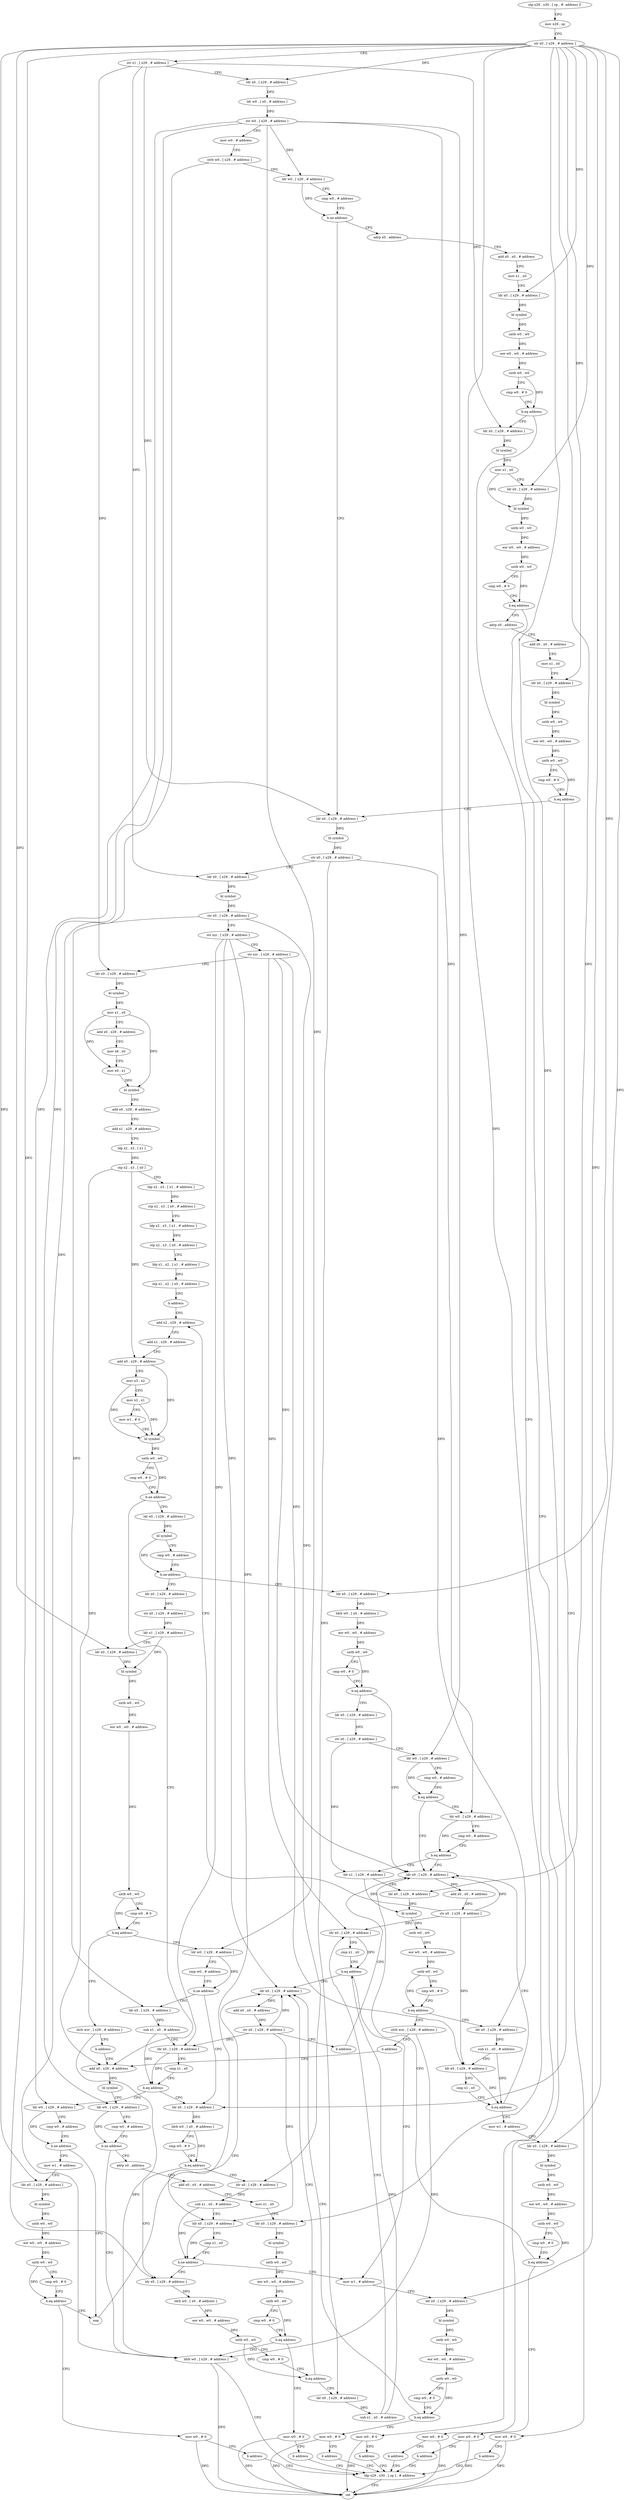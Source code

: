 digraph "func" {
"122748" [label = "stp x29 , x30 , [ sp , #- address ]!" ]
"122752" [label = "mov x29 , sp" ]
"122756" [label = "str x0 , [ x29 , # address ]" ]
"122760" [label = "str x1 , [ x29 , # address ]" ]
"122764" [label = "ldr x0 , [ x29 , # address ]" ]
"122768" [label = "ldr w0 , [ x0 , # address ]" ]
"122772" [label = "str w0 , [ x29 , # address ]" ]
"122776" [label = "mov w0 , # address" ]
"122780" [label = "strb w0 , [ x29 , # address ]" ]
"122784" [label = "ldr w0 , [ x29 , # address ]" ]
"122788" [label = "cmp w0 , # address" ]
"122792" [label = "b.ne address" ]
"122940" [label = "ldr x0 , [ x29 , # address ]" ]
"122796" [label = "adrp x0 , address" ]
"122944" [label = "bl symbol" ]
"122948" [label = "str x0 , [ x29 , # address ]" ]
"122952" [label = "ldr x0 , [ x29 , # address ]" ]
"122956" [label = "bl symbol" ]
"122960" [label = "str x0 , [ x29 , # address ]" ]
"122964" [label = "str xzr , [ x29 , # address ]" ]
"122968" [label = "str xzr , [ x29 , # address ]" ]
"122972" [label = "ldr x0 , [ x29 , # address ]" ]
"122976" [label = "bl symbol" ]
"122980" [label = "mov x1 , x0" ]
"122984" [label = "add x0 , x29 , # address" ]
"122988" [label = "mov x8 , x0" ]
"122992" [label = "mov x0 , x1" ]
"122996" [label = "bl symbol" ]
"123000" [label = "add x0 , x29 , # address" ]
"123004" [label = "add x1 , x29 , # address" ]
"123008" [label = "ldp x2 , x3 , [ x1 ]" ]
"123012" [label = "stp x2 , x3 , [ x0 ]" ]
"123016" [label = "ldp x2 , x3 , [ x1 , # address ]" ]
"123020" [label = "stp x2 , x3 , [ x0 , # address ]" ]
"123024" [label = "ldp x2 , x3 , [ x1 , # address ]" ]
"123028" [label = "stp x2 , x3 , [ x0 , # address ]" ]
"123032" [label = "ldp x1 , x2 , [ x1 , # address ]" ]
"123036" [label = "stp x1 , x2 , [ x0 , # address ]" ]
"123040" [label = "b address" ]
"123500" [label = "add x2 , x29 , # address" ]
"122800" [label = "add x0 , x0 , # address" ]
"122804" [label = "mov x1 , x0" ]
"122808" [label = "ldr x0 , [ x29 , # address ]" ]
"122812" [label = "bl symbol" ]
"122816" [label = "uxtb w0 , w0" ]
"122820" [label = "eor w0 , w0 , # address" ]
"122824" [label = "uxtb w0 , w0" ]
"122828" [label = "cmp w0 , # 0" ]
"122832" [label = "b.eq address" ]
"122844" [label = "ldr x0 , [ x29 , # address ]" ]
"122836" [label = "mov w0 , # 0" ]
"123504" [label = "add x1 , x29 , # address" ]
"123508" [label = "add x0 , x29 , # address" ]
"123512" [label = "mov x3 , x2" ]
"123516" [label = "mov x2 , x1" ]
"123520" [label = "mov w1 , # 0" ]
"123524" [label = "bl symbol" ]
"123528" [label = "uxtb w0 , w0" ]
"123532" [label = "cmp w0 , # 0" ]
"123536" [label = "b.ne address" ]
"123044" [label = "ldr x0 , [ x29 , # address ]" ]
"123540" [label = "add x0 , x29 , # address" ]
"122848" [label = "bl symbol" ]
"122852" [label = "mov x1 , x0" ]
"122856" [label = "ldr x0 , [ x29 , # address ]" ]
"122860" [label = "bl symbol" ]
"122864" [label = "uxtb w0 , w0" ]
"122868" [label = "eor w0 , w0 , # address" ]
"122872" [label = "uxtb w0 , w0" ]
"122876" [label = "cmp w0 , # 0" ]
"122880" [label = "b.eq address" ]
"122892" [label = "adrp x0 , address" ]
"122884" [label = "mov w0 , # 0" ]
"122840" [label = "b address" ]
"123612" [label = "ldp x29 , x30 , [ sp ] , # address" ]
"123048" [label = "bl symbol" ]
"123052" [label = "cmp w0 , # address" ]
"123056" [label = "b.ne address" ]
"123332" [label = "ldr x0 , [ x29 , # address ]" ]
"123060" [label = "ldr x0 , [ x29 , # address ]" ]
"123544" [label = "bl symbol" ]
"123548" [label = "ldr w0 , [ x29 , # address ]" ]
"123552" [label = "cmp w0 , # address" ]
"123556" [label = "b.ne address" ]
"123608" [label = "ldrb w0 , [ x29 , # address ]" ]
"123560" [label = "adrp x0 , address" ]
"122896" [label = "add x0 , x0 , # address" ]
"122900" [label = "mov x1 , x0" ]
"122904" [label = "ldr x0 , [ x29 , # address ]" ]
"122908" [label = "bl symbol" ]
"122912" [label = "uxtb w0 , w0" ]
"122916" [label = "eor w0 , w0 , # address" ]
"122920" [label = "uxtb w0 , w0" ]
"122924" [label = "cmp w0 , # 0" ]
"122928" [label = "b.eq address" ]
"122932" [label = "mov w0 , # 0" ]
"122888" [label = "b address" ]
"123616" [label = "ret" ]
"123336" [label = "ldrb w0 , [ x0 , # address ]" ]
"123340" [label = "eor w0 , w0 , # address" ]
"123344" [label = "uxtb w0 , w0" ]
"123348" [label = "cmp w0 , # 0" ]
"123352" [label = "b.eq address" ]
"123488" [label = "ldr x0 , [ x29 , # address ]" ]
"123356" [label = "ldr x0 , [ x29 , # address ]" ]
"123064" [label = "str x0 , [ x29 , # address ]" ]
"123068" [label = "ldr x1 , [ x29 , # address ]" ]
"123072" [label = "ldr x0 , [ x29 , # address ]" ]
"123076" [label = "bl symbol" ]
"123080" [label = "uxtb w0 , w0" ]
"123084" [label = "eor w0 , w0 , # address" ]
"123088" [label = "uxtb w0 , w0" ]
"123092" [label = "cmp w0 , # 0" ]
"123096" [label = "b.eq address" ]
"123108" [label = "ldr w0 , [ x29 , # address ]" ]
"123100" [label = "strb wzr , [ x29 , # address ]" ]
"123564" [label = "add x0 , x0 , # address" ]
"123568" [label = "mov x1 , x0" ]
"123572" [label = "ldr x0 , [ x29 , # address ]" ]
"123576" [label = "bl symbol" ]
"123580" [label = "uxtb w0 , w0" ]
"123584" [label = "eor w0 , w0 , # address" ]
"123588" [label = "uxtb w0 , w0" ]
"123592" [label = "cmp w0 , # 0" ]
"123596" [label = "b.eq address" ]
"123600" [label = "mov w0 , # 0" ]
"122936" [label = "b address" ]
"123492" [label = "add x0 , x0 , # address" ]
"123496" [label = "str x0 , [ x29 , # address ]" ]
"123360" [label = "str x0 , [ x29 , # address ]" ]
"123364" [label = "ldr w0 , [ x29 , # address ]" ]
"123368" [label = "cmp w0 , # address" ]
"123372" [label = "b.eq address" ]
"123376" [label = "ldr w0 , [ x29 , # address ]" ]
"123112" [label = "cmp w0 , # address" ]
"123116" [label = "b.ne address" ]
"123192" [label = "ldr x0 , [ x29 , # address ]" ]
"123120" [label = "ldr x0 , [ x29 , # address ]" ]
"123104" [label = "b address" ]
"123604" [label = "b address" ]
"123380" [label = "cmp w0 , # address" ]
"123384" [label = "b.eq address" ]
"123388" [label = "ldr x1 , [ x29 , # address ]" ]
"123196" [label = "ldrb w0 , [ x0 , # address ]" ]
"123200" [label = "cmp w0 , # 0" ]
"123204" [label = "b.eq address" ]
"123228" [label = "ldr x0 , [ x29 , # address ]" ]
"123208" [label = "ldr x0 , [ x29 , # address ]" ]
"123124" [label = "sub x1 , x0 , # address" ]
"123128" [label = "ldr x0 , [ x29 , # address ]" ]
"123132" [label = "cmp x1 , x0" ]
"123136" [label = "b.eq address" ]
"123140" [label = "ldr w0 , [ x29 , # address ]" ]
"123392" [label = "ldr x0 , [ x29 , # address ]" ]
"123396" [label = "bl symbol" ]
"123400" [label = "uxtb w0 , w0" ]
"123404" [label = "eor w0 , w0 , # address" ]
"123408" [label = "uxtb w0 , w0" ]
"123412" [label = "cmp w0 , # 0" ]
"123416" [label = "b.eq address" ]
"123428" [label = "ldr x0 , [ x29 , # address ]" ]
"123420" [label = "strb wzr , [ x29 , # address ]" ]
"123232" [label = "ldrb w0 , [ x0 , # address ]" ]
"123236" [label = "eor w0 , w0 , # address" ]
"123240" [label = "uxtb w0 , w0" ]
"123244" [label = "cmp w0 , # 0" ]
"123248" [label = "b.eq address" ]
"123316" [label = "ldr x0 , [ x29 , # address ]" ]
"123252" [label = "ldr x0 , [ x29 , # address ]" ]
"123212" [label = "sub x1 , x0 , # address" ]
"123216" [label = "ldr x0 , [ x29 , # address ]" ]
"123220" [label = "cmp x1 , x0" ]
"123224" [label = "b.ne address" ]
"123272" [label = "mov w1 , # address" ]
"123144" [label = "cmp w0 , # address" ]
"123148" [label = "b.ne address" ]
"123312" [label = "nop" ]
"123152" [label = "mov w1 , # address" ]
"123432" [label = "sub x1 , x0 , # address" ]
"123436" [label = "ldr x0 , [ x29 , # address ]" ]
"123440" [label = "cmp x1 , x0" ]
"123444" [label = "b.eq address" ]
"123448" [label = "mov w1 , # address" ]
"123424" [label = "b address" ]
"123320" [label = "add x0 , x0 , # address" ]
"123324" [label = "str x0 , [ x29 , # address ]" ]
"123328" [label = "b address" ]
"123256" [label = "sub x1 , x0 , # address" ]
"123260" [label = "ldr x0 , [ x29 , # address ]" ]
"123264" [label = "cmp x1 , x0" ]
"123268" [label = "b.eq address" ]
"123276" [label = "ldr x0 , [ x29 , # address ]" ]
"123280" [label = "bl symbol" ]
"123284" [label = "uxtb w0 , w0" ]
"123288" [label = "eor w0 , w0 , # address" ]
"123292" [label = "uxtb w0 , w0" ]
"123296" [label = "cmp w0 , # 0" ]
"123300" [label = "b.eq address" ]
"123304" [label = "mov w0 , # 0" ]
"123156" [label = "ldr x0 , [ x29 , # address ]" ]
"123160" [label = "bl symbol" ]
"123164" [label = "uxtb w0 , w0" ]
"123168" [label = "eor w0 , w0 , # address" ]
"123172" [label = "uxtb w0 , w0" ]
"123176" [label = "cmp w0 , # 0" ]
"123180" [label = "b.eq address" ]
"123184" [label = "mov w0 , # 0" ]
"123452" [label = "ldr x0 , [ x29 , # address ]" ]
"123456" [label = "bl symbol" ]
"123460" [label = "uxtb w0 , w0" ]
"123464" [label = "eor w0 , w0 , # address" ]
"123468" [label = "uxtb w0 , w0" ]
"123472" [label = "cmp w0 , # 0" ]
"123476" [label = "b.eq address" ]
"123480" [label = "mov w0 , # 0" ]
"123308" [label = "b address" ]
"123188" [label = "b address" ]
"123484" [label = "b address" ]
"122748" -> "122752" [ label = "CFG" ]
"122752" -> "122756" [ label = "CFG" ]
"122756" -> "122760" [ label = "CFG" ]
"122756" -> "122764" [ label = "DFG" ]
"122756" -> "122808" [ label = "DFG" ]
"122756" -> "122856" [ label = "DFG" ]
"122756" -> "122904" [ label = "DFG" ]
"122756" -> "123332" [ label = "DFG" ]
"122756" -> "123072" [ label = "DFG" ]
"122756" -> "123572" [ label = "DFG" ]
"122756" -> "123192" [ label = "DFG" ]
"122756" -> "123392" [ label = "DFG" ]
"122756" -> "123228" [ label = "DFG" ]
"122756" -> "123276" [ label = "DFG" ]
"122756" -> "123156" [ label = "DFG" ]
"122756" -> "123452" [ label = "DFG" ]
"122760" -> "122764" [ label = "CFG" ]
"122760" -> "122940" [ label = "DFG" ]
"122760" -> "122952" [ label = "DFG" ]
"122760" -> "122972" [ label = "DFG" ]
"122760" -> "122844" [ label = "DFG" ]
"122764" -> "122768" [ label = "DFG" ]
"122768" -> "122772" [ label = "DFG" ]
"122772" -> "122776" [ label = "CFG" ]
"122772" -> "122784" [ label = "DFG" ]
"122772" -> "123548" [ label = "DFG" ]
"122772" -> "123364" [ label = "DFG" ]
"122772" -> "123108" [ label = "DFG" ]
"122772" -> "123376" [ label = "DFG" ]
"122772" -> "123140" [ label = "DFG" ]
"122776" -> "122780" [ label = "CFG" ]
"122780" -> "122784" [ label = "CFG" ]
"122780" -> "123608" [ label = "DFG" ]
"122784" -> "122788" [ label = "CFG" ]
"122784" -> "122792" [ label = "DFG" ]
"122788" -> "122792" [ label = "CFG" ]
"122792" -> "122940" [ label = "CFG" ]
"122792" -> "122796" [ label = "CFG" ]
"122940" -> "122944" [ label = "DFG" ]
"122796" -> "122800" [ label = "CFG" ]
"122944" -> "122948" [ label = "DFG" ]
"122948" -> "122952" [ label = "CFG" ]
"122948" -> "123428" [ label = "DFG" ]
"122948" -> "123252" [ label = "DFG" ]
"122952" -> "122956" [ label = "DFG" ]
"122956" -> "122960" [ label = "DFG" ]
"122960" -> "122964" [ label = "CFG" ]
"122960" -> "123120" [ label = "DFG" ]
"122960" -> "123208" [ label = "DFG" ]
"122964" -> "122968" [ label = "CFG" ]
"122964" -> "123128" [ label = "DFG" ]
"122964" -> "123216" [ label = "DFG" ]
"122964" -> "123316" [ label = "DFG" ]
"122968" -> "122972" [ label = "CFG" ]
"122968" -> "123488" [ label = "DFG" ]
"122968" -> "123436" [ label = "DFG" ]
"122968" -> "123260" [ label = "DFG" ]
"122972" -> "122976" [ label = "DFG" ]
"122976" -> "122980" [ label = "DFG" ]
"122980" -> "122984" [ label = "CFG" ]
"122980" -> "122992" [ label = "DFG" ]
"122980" -> "122996" [ label = "DFG" ]
"122984" -> "122988" [ label = "CFG" ]
"122988" -> "122992" [ label = "CFG" ]
"122992" -> "122996" [ label = "DFG" ]
"122996" -> "123000" [ label = "CFG" ]
"123000" -> "123004" [ label = "CFG" ]
"123004" -> "123008" [ label = "CFG" ]
"123008" -> "123012" [ label = "DFG" ]
"123012" -> "123016" [ label = "CFG" ]
"123012" -> "123508" [ label = "DFG" ]
"123012" -> "123540" [ label = "DFG" ]
"123016" -> "123020" [ label = "DFG" ]
"123020" -> "123024" [ label = "CFG" ]
"123024" -> "123028" [ label = "DFG" ]
"123028" -> "123032" [ label = "CFG" ]
"123032" -> "123036" [ label = "DFG" ]
"123036" -> "123040" [ label = "CFG" ]
"123040" -> "123500" [ label = "CFG" ]
"123500" -> "123504" [ label = "CFG" ]
"122800" -> "122804" [ label = "CFG" ]
"122804" -> "122808" [ label = "CFG" ]
"122808" -> "122812" [ label = "DFG" ]
"122812" -> "122816" [ label = "DFG" ]
"122816" -> "122820" [ label = "DFG" ]
"122820" -> "122824" [ label = "DFG" ]
"122824" -> "122828" [ label = "CFG" ]
"122824" -> "122832" [ label = "DFG" ]
"122828" -> "122832" [ label = "CFG" ]
"122832" -> "122844" [ label = "CFG" ]
"122832" -> "122836" [ label = "CFG" ]
"122844" -> "122848" [ label = "DFG" ]
"122836" -> "122840" [ label = "CFG" ]
"122836" -> "123616" [ label = "DFG" ]
"123504" -> "123508" [ label = "CFG" ]
"123508" -> "123512" [ label = "CFG" ]
"123508" -> "123524" [ label = "DFG" ]
"123512" -> "123516" [ label = "CFG" ]
"123512" -> "123524" [ label = "DFG" ]
"123516" -> "123520" [ label = "CFG" ]
"123516" -> "123524" [ label = "DFG" ]
"123520" -> "123524" [ label = "CFG" ]
"123524" -> "123528" [ label = "DFG" ]
"123528" -> "123532" [ label = "CFG" ]
"123528" -> "123536" [ label = "DFG" ]
"123532" -> "123536" [ label = "CFG" ]
"123536" -> "123044" [ label = "CFG" ]
"123536" -> "123540" [ label = "CFG" ]
"123044" -> "123048" [ label = "DFG" ]
"123540" -> "123544" [ label = "DFG" ]
"122848" -> "122852" [ label = "DFG" ]
"122852" -> "122856" [ label = "CFG" ]
"122852" -> "122860" [ label = "DFG" ]
"122856" -> "122860" [ label = "DFG" ]
"122860" -> "122864" [ label = "DFG" ]
"122864" -> "122868" [ label = "DFG" ]
"122868" -> "122872" [ label = "DFG" ]
"122872" -> "122876" [ label = "CFG" ]
"122872" -> "122880" [ label = "DFG" ]
"122876" -> "122880" [ label = "CFG" ]
"122880" -> "122892" [ label = "CFG" ]
"122880" -> "122884" [ label = "CFG" ]
"122892" -> "122896" [ label = "CFG" ]
"122884" -> "122888" [ label = "CFG" ]
"122884" -> "123616" [ label = "DFG" ]
"122840" -> "123612" [ label = "CFG" ]
"123612" -> "123616" [ label = "CFG" ]
"123048" -> "123052" [ label = "CFG" ]
"123048" -> "123056" [ label = "DFG" ]
"123052" -> "123056" [ label = "CFG" ]
"123056" -> "123332" [ label = "CFG" ]
"123056" -> "123060" [ label = "CFG" ]
"123332" -> "123336" [ label = "DFG" ]
"123060" -> "123064" [ label = "DFG" ]
"123544" -> "123548" [ label = "CFG" ]
"123548" -> "123552" [ label = "CFG" ]
"123548" -> "123556" [ label = "DFG" ]
"123552" -> "123556" [ label = "CFG" ]
"123556" -> "123608" [ label = "CFG" ]
"123556" -> "123560" [ label = "CFG" ]
"123608" -> "123612" [ label = "CFG" ]
"123608" -> "123616" [ label = "DFG" ]
"123560" -> "123564" [ label = "CFG" ]
"122896" -> "122900" [ label = "CFG" ]
"122900" -> "122904" [ label = "CFG" ]
"122904" -> "122908" [ label = "DFG" ]
"122908" -> "122912" [ label = "DFG" ]
"122912" -> "122916" [ label = "DFG" ]
"122916" -> "122920" [ label = "DFG" ]
"122920" -> "122924" [ label = "CFG" ]
"122920" -> "122928" [ label = "DFG" ]
"122924" -> "122928" [ label = "CFG" ]
"122928" -> "122940" [ label = "CFG" ]
"122928" -> "122932" [ label = "CFG" ]
"122932" -> "122936" [ label = "CFG" ]
"122932" -> "123616" [ label = "DFG" ]
"122888" -> "123612" [ label = "CFG" ]
"123336" -> "123340" [ label = "DFG" ]
"123340" -> "123344" [ label = "DFG" ]
"123344" -> "123348" [ label = "CFG" ]
"123344" -> "123352" [ label = "DFG" ]
"123348" -> "123352" [ label = "CFG" ]
"123352" -> "123488" [ label = "CFG" ]
"123352" -> "123356" [ label = "CFG" ]
"123488" -> "123492" [ label = "DFG" ]
"123356" -> "123360" [ label = "DFG" ]
"123064" -> "123068" [ label = "DFG" ]
"123068" -> "123072" [ label = "CFG" ]
"123068" -> "123076" [ label = "DFG" ]
"123072" -> "123076" [ label = "DFG" ]
"123076" -> "123080" [ label = "DFG" ]
"123080" -> "123084" [ label = "DFG" ]
"123084" -> "123088" [ label = "DFG" ]
"123088" -> "123092" [ label = "CFG" ]
"123088" -> "123096" [ label = "DFG" ]
"123092" -> "123096" [ label = "CFG" ]
"123096" -> "123108" [ label = "CFG" ]
"123096" -> "123100" [ label = "CFG" ]
"123108" -> "123112" [ label = "CFG" ]
"123108" -> "123116" [ label = "DFG" ]
"123100" -> "123104" [ label = "CFG" ]
"123100" -> "123608" [ label = "DFG" ]
"123564" -> "123568" [ label = "CFG" ]
"123568" -> "123572" [ label = "CFG" ]
"123572" -> "123576" [ label = "DFG" ]
"123576" -> "123580" [ label = "DFG" ]
"123580" -> "123584" [ label = "DFG" ]
"123584" -> "123588" [ label = "DFG" ]
"123588" -> "123592" [ label = "CFG" ]
"123588" -> "123596" [ label = "DFG" ]
"123592" -> "123596" [ label = "CFG" ]
"123596" -> "123608" [ label = "CFG" ]
"123596" -> "123600" [ label = "CFG" ]
"123600" -> "123604" [ label = "CFG" ]
"123600" -> "123616" [ label = "DFG" ]
"122936" -> "123612" [ label = "CFG" ]
"123492" -> "123496" [ label = "DFG" ]
"123496" -> "123500" [ label = "CFG" ]
"123496" -> "123488" [ label = "DFG" ]
"123496" -> "123436" [ label = "DFG" ]
"123496" -> "123260" [ label = "DFG" ]
"123360" -> "123364" [ label = "CFG" ]
"123360" -> "123388" [ label = "DFG" ]
"123364" -> "123368" [ label = "CFG" ]
"123364" -> "123372" [ label = "DFG" ]
"123368" -> "123372" [ label = "CFG" ]
"123372" -> "123488" [ label = "CFG" ]
"123372" -> "123376" [ label = "CFG" ]
"123376" -> "123380" [ label = "CFG" ]
"123376" -> "123384" [ label = "DFG" ]
"123112" -> "123116" [ label = "CFG" ]
"123116" -> "123192" [ label = "CFG" ]
"123116" -> "123120" [ label = "CFG" ]
"123192" -> "123196" [ label = "DFG" ]
"123120" -> "123124" [ label = "DFG" ]
"123104" -> "123540" [ label = "CFG" ]
"123604" -> "123612" [ label = "CFG" ]
"123380" -> "123384" [ label = "CFG" ]
"123384" -> "123488" [ label = "CFG" ]
"123384" -> "123388" [ label = "CFG" ]
"123388" -> "123392" [ label = "CFG" ]
"123388" -> "123396" [ label = "DFG" ]
"123196" -> "123200" [ label = "CFG" ]
"123196" -> "123204" [ label = "DFG" ]
"123200" -> "123204" [ label = "CFG" ]
"123204" -> "123228" [ label = "CFG" ]
"123204" -> "123208" [ label = "CFG" ]
"123228" -> "123232" [ label = "DFG" ]
"123208" -> "123212" [ label = "DFG" ]
"123124" -> "123128" [ label = "CFG" ]
"123124" -> "123136" [ label = "DFG" ]
"123128" -> "123132" [ label = "CFG" ]
"123128" -> "123136" [ label = "DFG" ]
"123132" -> "123136" [ label = "CFG" ]
"123136" -> "123192" [ label = "CFG" ]
"123136" -> "123140" [ label = "CFG" ]
"123140" -> "123144" [ label = "CFG" ]
"123140" -> "123148" [ label = "DFG" ]
"123392" -> "123396" [ label = "DFG" ]
"123396" -> "123400" [ label = "DFG" ]
"123400" -> "123404" [ label = "DFG" ]
"123404" -> "123408" [ label = "DFG" ]
"123408" -> "123412" [ label = "CFG" ]
"123408" -> "123416" [ label = "DFG" ]
"123412" -> "123416" [ label = "CFG" ]
"123416" -> "123428" [ label = "CFG" ]
"123416" -> "123420" [ label = "CFG" ]
"123428" -> "123432" [ label = "DFG" ]
"123420" -> "123424" [ label = "CFG" ]
"123420" -> "123608" [ label = "DFG" ]
"123232" -> "123236" [ label = "DFG" ]
"123236" -> "123240" [ label = "DFG" ]
"123240" -> "123244" [ label = "CFG" ]
"123240" -> "123248" [ label = "DFG" ]
"123244" -> "123248" [ label = "CFG" ]
"123248" -> "123316" [ label = "CFG" ]
"123248" -> "123252" [ label = "CFG" ]
"123316" -> "123320" [ label = "DFG" ]
"123252" -> "123256" [ label = "DFG" ]
"123212" -> "123216" [ label = "CFG" ]
"123212" -> "123224" [ label = "DFG" ]
"123216" -> "123220" [ label = "CFG" ]
"123216" -> "123224" [ label = "DFG" ]
"123220" -> "123224" [ label = "CFG" ]
"123224" -> "123272" [ label = "CFG" ]
"123224" -> "123228" [ label = "CFG" ]
"123272" -> "123276" [ label = "CFG" ]
"123144" -> "123148" [ label = "CFG" ]
"123148" -> "123312" [ label = "CFG" ]
"123148" -> "123152" [ label = "CFG" ]
"123312" -> "123316" [ label = "CFG" ]
"123152" -> "123156" [ label = "CFG" ]
"123432" -> "123436" [ label = "CFG" ]
"123432" -> "123444" [ label = "DFG" ]
"123436" -> "123440" [ label = "CFG" ]
"123436" -> "123444" [ label = "DFG" ]
"123440" -> "123444" [ label = "CFG" ]
"123444" -> "123488" [ label = "CFG" ]
"123444" -> "123448" [ label = "CFG" ]
"123448" -> "123452" [ label = "CFG" ]
"123424" -> "123540" [ label = "CFG" ]
"123320" -> "123324" [ label = "DFG" ]
"123324" -> "123328" [ label = "CFG" ]
"123324" -> "123128" [ label = "DFG" ]
"123324" -> "123216" [ label = "DFG" ]
"123324" -> "123316" [ label = "DFG" ]
"123328" -> "123488" [ label = "CFG" ]
"123256" -> "123260" [ label = "CFG" ]
"123256" -> "123268" [ label = "DFG" ]
"123260" -> "123264" [ label = "CFG" ]
"123260" -> "123268" [ label = "DFG" ]
"123264" -> "123268" [ label = "CFG" ]
"123268" -> "123316" [ label = "CFG" ]
"123268" -> "123272" [ label = "CFG" ]
"123276" -> "123280" [ label = "DFG" ]
"123280" -> "123284" [ label = "DFG" ]
"123284" -> "123288" [ label = "DFG" ]
"123288" -> "123292" [ label = "DFG" ]
"123292" -> "123296" [ label = "CFG" ]
"123292" -> "123300" [ label = "DFG" ]
"123296" -> "123300" [ label = "CFG" ]
"123300" -> "123316" [ label = "CFG" ]
"123300" -> "123304" [ label = "CFG" ]
"123304" -> "123308" [ label = "CFG" ]
"123304" -> "123616" [ label = "DFG" ]
"123156" -> "123160" [ label = "DFG" ]
"123160" -> "123164" [ label = "DFG" ]
"123164" -> "123168" [ label = "DFG" ]
"123168" -> "123172" [ label = "DFG" ]
"123172" -> "123176" [ label = "CFG" ]
"123172" -> "123180" [ label = "DFG" ]
"123176" -> "123180" [ label = "CFG" ]
"123180" -> "123312" [ label = "CFG" ]
"123180" -> "123184" [ label = "CFG" ]
"123184" -> "123188" [ label = "CFG" ]
"123184" -> "123616" [ label = "DFG" ]
"123452" -> "123456" [ label = "DFG" ]
"123456" -> "123460" [ label = "DFG" ]
"123460" -> "123464" [ label = "DFG" ]
"123464" -> "123468" [ label = "DFG" ]
"123468" -> "123472" [ label = "CFG" ]
"123468" -> "123476" [ label = "DFG" ]
"123472" -> "123476" [ label = "CFG" ]
"123476" -> "123488" [ label = "CFG" ]
"123476" -> "123480" [ label = "CFG" ]
"123480" -> "123484" [ label = "CFG" ]
"123480" -> "123616" [ label = "DFG" ]
"123308" -> "123612" [ label = "CFG" ]
"123188" -> "123612" [ label = "CFG" ]
"123484" -> "123612" [ label = "CFG" ]
}

